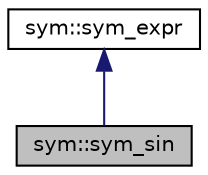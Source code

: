 digraph "sym::sym_sin"
{
  edge [fontname="Helvetica",fontsize="10",labelfontname="Helvetica",labelfontsize="10"];
  node [fontname="Helvetica",fontsize="10",shape=record];
  Node1 [label="sym::sym_sin",height=0.2,width=0.4,color="black", fillcolor="grey75", style="filled" fontcolor="black"];
  Node2 -> Node1 [dir="back",color="midnightblue",fontsize="10",style="solid",fontname="Helvetica"];
  Node2 [label="sym::sym_expr",height=0.2,width=0.4,color="black", fillcolor="white", style="filled",URL="$classsym_1_1sym__expr.html"];
}
